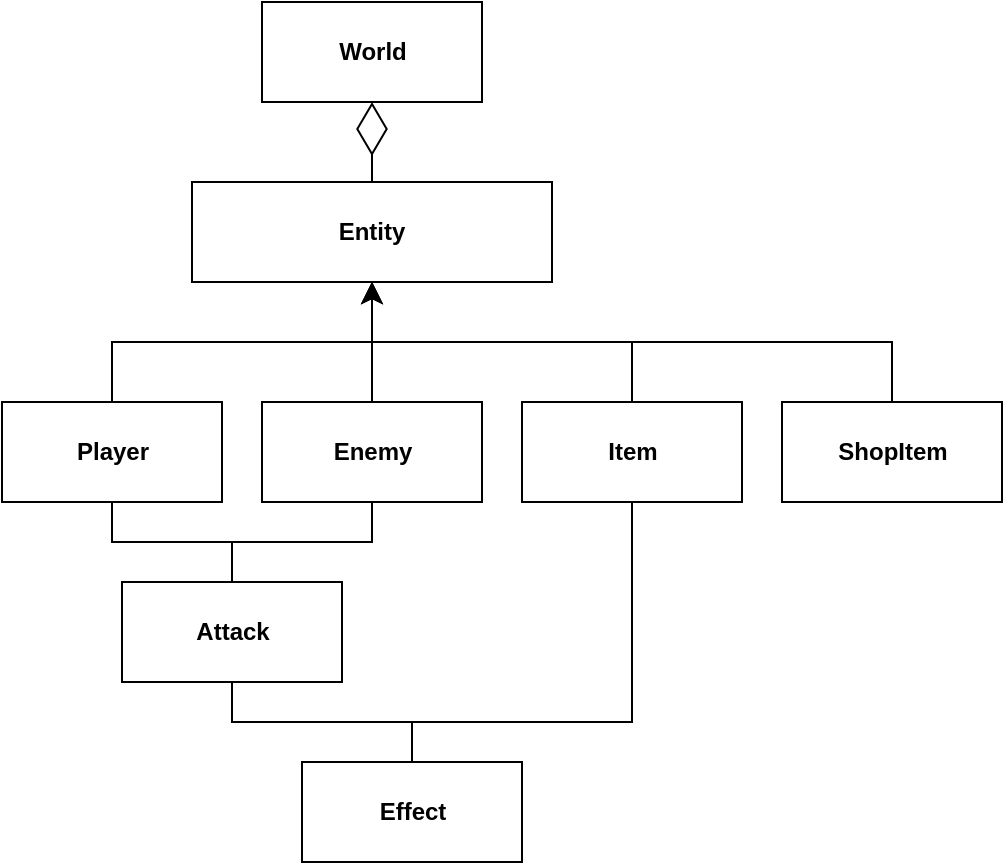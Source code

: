 <mxfile version="20.8.10" type="device"><diagram id="C5RBs43oDa-KdzZeNtuy" name="Page-1"><mxGraphModel dx="1418" dy="820" grid="1" gridSize="10" guides="1" tooltips="1" connect="1" arrows="1" fold="1" page="1" pageScale="1" pageWidth="827" pageHeight="1169" math="0" shadow="0"><root><mxCell id="WIyWlLk6GJQsqaUBKTNV-0"/><mxCell id="WIyWlLk6GJQsqaUBKTNV-1" parent="WIyWlLk6GJQsqaUBKTNV-0"/><mxCell id="o__6AaflaB57lV5pFa3I-0" value="&lt;p style=&quot;margin:0px;margin-top:4px;text-align:center;&quot;&gt;&lt;br&gt;&lt;b&gt;Entity&lt;/b&gt;&lt;/p&gt;&lt;p style=&quot;margin:0px;margin-left:4px;&quot;&gt;&lt;br&gt;&lt;/p&gt;" style="verticalAlign=top;align=left;overflow=fill;fontSize=12;fontFamily=Helvetica;html=1;" parent="WIyWlLk6GJQsqaUBKTNV-1" vertex="1"><mxGeometry x="215" y="240" width="180" height="50" as="geometry"/></mxCell><mxCell id="Hgx8TLkNqmXZfkiQFgKI-26" style="edgeStyle=orthogonalEdgeStyle;rounded=0;orthogonalLoop=1;jettySize=auto;html=1;exitX=0.5;exitY=1;exitDx=0;exitDy=0;entryX=0.5;entryY=0;entryDx=0;entryDy=0;endArrow=none;endFill=0;" edge="1" parent="WIyWlLk6GJQsqaUBKTNV-1" source="Hgx8TLkNqmXZfkiQFgKI-2" target="Hgx8TLkNqmXZfkiQFgKI-14"><mxGeometry relative="1" as="geometry"/></mxCell><mxCell id="Hgx8TLkNqmXZfkiQFgKI-2" value="&lt;b&gt;Player&lt;/b&gt;" style="html=1;" vertex="1" parent="WIyWlLk6GJQsqaUBKTNV-1"><mxGeometry x="120" y="350" width="110" height="50" as="geometry"/></mxCell><mxCell id="Hgx8TLkNqmXZfkiQFgKI-3" value="&lt;b&gt;Enemy&lt;/b&gt;" style="html=1;" vertex="1" parent="WIyWlLk6GJQsqaUBKTNV-1"><mxGeometry x="250" y="350" width="110" height="50" as="geometry"/></mxCell><mxCell id="Hgx8TLkNqmXZfkiQFgKI-40" style="edgeStyle=orthogonalEdgeStyle;rounded=0;orthogonalLoop=1;jettySize=auto;html=1;exitX=0.5;exitY=1;exitDx=0;exitDy=0;entryX=0.5;entryY=0;entryDx=0;entryDy=0;endArrow=none;endFill=0;" edge="1" parent="WIyWlLk6GJQsqaUBKTNV-1" source="Hgx8TLkNqmXZfkiQFgKI-8" target="Hgx8TLkNqmXZfkiQFgKI-21"><mxGeometry relative="1" as="geometry"><Array as="points"><mxPoint x="435" y="510"/><mxPoint x="325" y="510"/></Array></mxGeometry></mxCell><mxCell id="Hgx8TLkNqmXZfkiQFgKI-8" value="&lt;b&gt;Item&lt;/b&gt;" style="html=1;" vertex="1" parent="WIyWlLk6GJQsqaUBKTNV-1"><mxGeometry x="380" y="350" width="110" height="50" as="geometry"/></mxCell><mxCell id="Hgx8TLkNqmXZfkiQFgKI-10" value="" style="edgeStyle=elbowEdgeStyle;elbow=vertical;endArrow=classic;html=1;curved=0;rounded=0;endSize=8;startSize=8;exitX=0.5;exitY=0;exitDx=0;exitDy=0;entryX=0.5;entryY=1;entryDx=0;entryDy=0;" edge="1" parent="WIyWlLk6GJQsqaUBKTNV-1" source="Hgx8TLkNqmXZfkiQFgKI-2" target="o__6AaflaB57lV5pFa3I-0"><mxGeometry width="50" height="50" relative="1" as="geometry"><mxPoint x="390" y="450" as="sourcePoint"/><mxPoint x="440" y="400" as="targetPoint"/></mxGeometry></mxCell><mxCell id="Hgx8TLkNqmXZfkiQFgKI-11" value="" style="edgeStyle=elbowEdgeStyle;elbow=vertical;endArrow=classic;html=1;curved=0;rounded=0;endSize=8;startSize=8;exitX=0.5;exitY=0;exitDx=0;exitDy=0;entryX=0.5;entryY=1;entryDx=0;entryDy=0;" edge="1" parent="WIyWlLk6GJQsqaUBKTNV-1" source="Hgx8TLkNqmXZfkiQFgKI-3" target="o__6AaflaB57lV5pFa3I-0"><mxGeometry width="50" height="50" relative="1" as="geometry"><mxPoint x="185" y="360" as="sourcePoint"/><mxPoint x="315" y="300" as="targetPoint"/></mxGeometry></mxCell><mxCell id="Hgx8TLkNqmXZfkiQFgKI-12" value="" style="edgeStyle=elbowEdgeStyle;elbow=vertical;endArrow=classic;html=1;curved=0;rounded=0;endSize=8;startSize=8;entryX=0.5;entryY=1;entryDx=0;entryDy=0;" edge="1" parent="WIyWlLk6GJQsqaUBKTNV-1" source="Hgx8TLkNqmXZfkiQFgKI-8" target="o__6AaflaB57lV5pFa3I-0"><mxGeometry width="50" height="50" relative="1" as="geometry"><mxPoint x="195" y="370" as="sourcePoint"/><mxPoint x="325" y="310" as="targetPoint"/></mxGeometry></mxCell><mxCell id="Hgx8TLkNqmXZfkiQFgKI-17" style="edgeStyle=orthogonalEdgeStyle;rounded=0;orthogonalLoop=1;jettySize=auto;html=1;entryX=0.5;entryY=1;entryDx=0;entryDy=0;endArrow=none;endFill=0;" edge="1" parent="WIyWlLk6GJQsqaUBKTNV-1" source="Hgx8TLkNqmXZfkiQFgKI-14" target="Hgx8TLkNqmXZfkiQFgKI-3"><mxGeometry relative="1" as="geometry"/></mxCell><mxCell id="Hgx8TLkNqmXZfkiQFgKI-14" value="&lt;b&gt;Attack&lt;/b&gt;" style="html=1;" vertex="1" parent="WIyWlLk6GJQsqaUBKTNV-1"><mxGeometry x="180" y="440" width="110" height="50" as="geometry"/></mxCell><mxCell id="Hgx8TLkNqmXZfkiQFgKI-20" style="edgeStyle=orthogonalEdgeStyle;rounded=0;orthogonalLoop=1;jettySize=auto;html=1;entryX=0.5;entryY=1;entryDx=0;entryDy=0;endArrow=none;endFill=0;" edge="1" parent="WIyWlLk6GJQsqaUBKTNV-1" source="Hgx8TLkNqmXZfkiQFgKI-21" target="Hgx8TLkNqmXZfkiQFgKI-14"><mxGeometry relative="1" as="geometry"><mxPoint x="275" y="500" as="targetPoint"/></mxGeometry></mxCell><mxCell id="Hgx8TLkNqmXZfkiQFgKI-21" value="&lt;b&gt;Effect&lt;/b&gt;" style="html=1;" vertex="1" parent="WIyWlLk6GJQsqaUBKTNV-1"><mxGeometry x="270" y="530" width="110" height="50" as="geometry"/></mxCell><mxCell id="Hgx8TLkNqmXZfkiQFgKI-43" style="edgeStyle=orthogonalEdgeStyle;rounded=0;orthogonalLoop=1;jettySize=auto;html=1;entryX=0.5;entryY=1;entryDx=0;entryDy=0;endArrow=none;endFill=0;" edge="1" parent="WIyWlLk6GJQsqaUBKTNV-1" source="Hgx8TLkNqmXZfkiQFgKI-41" target="o__6AaflaB57lV5pFa3I-0"><mxGeometry relative="1" as="geometry"><Array as="points"><mxPoint x="565" y="320"/><mxPoint x="305" y="320"/></Array></mxGeometry></mxCell><mxCell id="Hgx8TLkNqmXZfkiQFgKI-41" value="&lt;b&gt;ShopItem&lt;/b&gt;" style="html=1;" vertex="1" parent="WIyWlLk6GJQsqaUBKTNV-1"><mxGeometry x="510" y="350" width="110" height="50" as="geometry"/></mxCell><mxCell id="Hgx8TLkNqmXZfkiQFgKI-45" value="&lt;b&gt;World&lt;/b&gt;" style="html=1;" vertex="1" parent="WIyWlLk6GJQsqaUBKTNV-1"><mxGeometry x="250" y="150" width="110" height="50" as="geometry"/></mxCell><mxCell id="Hgx8TLkNqmXZfkiQFgKI-46" value="" style="endArrow=diamondThin;endFill=0;endSize=24;html=1;rounded=0;entryX=0.5;entryY=1;entryDx=0;entryDy=0;exitX=0.5;exitY=0;exitDx=0;exitDy=0;" edge="1" parent="WIyWlLk6GJQsqaUBKTNV-1" source="o__6AaflaB57lV5pFa3I-0" target="Hgx8TLkNqmXZfkiQFgKI-45"><mxGeometry width="160" relative="1" as="geometry"><mxPoint x="370" y="410" as="sourcePoint"/><mxPoint x="530" y="410" as="targetPoint"/></mxGeometry></mxCell></root></mxGraphModel></diagram></mxfile>
